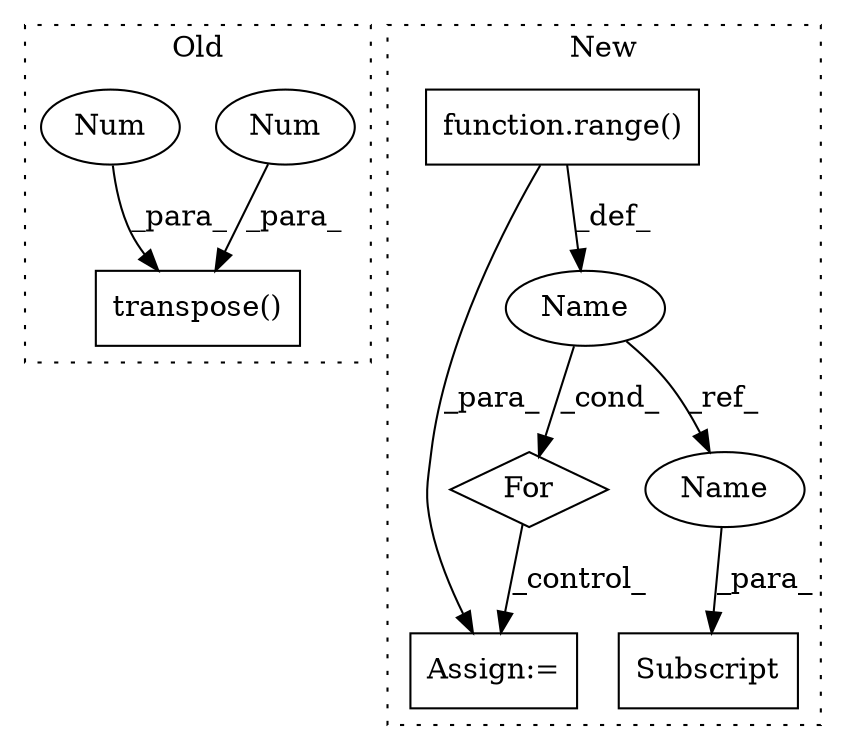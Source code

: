 digraph G {
subgraph cluster0 {
1 [label="transpose()" a="75" s="4287,4323" l="32,1" shape="box"];
3 [label="Num" a="76" s="4319" l="1" shape="ellipse"];
4 [label="Num" a="76" s="4322" l="1" shape="ellipse"];
label = "Old";
style="dotted";
}
subgraph cluster1 {
2 [label="function.range()" a="75" s="4144,4159" l="6,1" shape="box"];
5 [label="For" a="107" s="4133,4160" l="4,14" shape="diamond"];
6 [label="Subscript" a="63" s="4246,0" l="8,0" shape="box"];
7 [label="Assign:=" a="68" s="4183" l="3" shape="box"];
8 [label="Name" a="87" s="4137" l="3" shape="ellipse"];
9 [label="Name" a="87" s="4250" l="3" shape="ellipse"];
label = "New";
style="dotted";
}
2 -> 7 [label="_para_"];
2 -> 8 [label="_def_"];
3 -> 1 [label="_para_"];
4 -> 1 [label="_para_"];
5 -> 7 [label="_control_"];
8 -> 9 [label="_ref_"];
8 -> 5 [label="_cond_"];
9 -> 6 [label="_para_"];
}